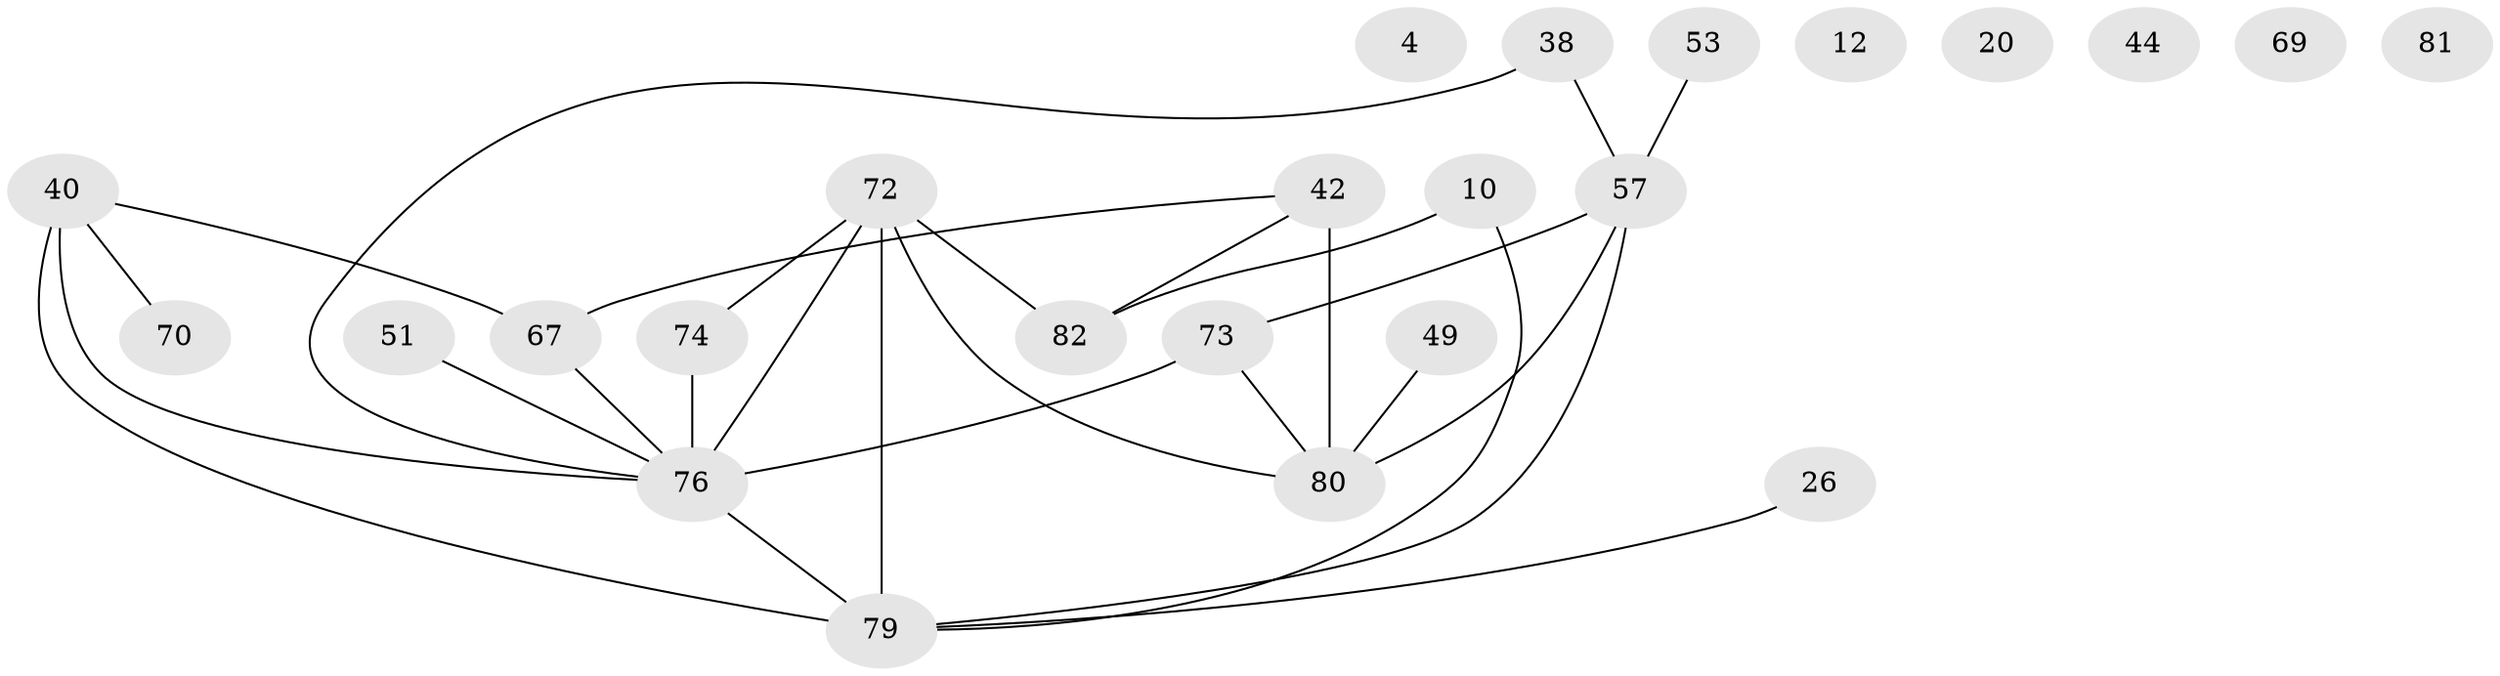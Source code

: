 // original degree distribution, {3: 0.2926829268292683, 0: 0.06097560975609756, 2: 0.25609756097560976, 6: 0.036585365853658534, 1: 0.14634146341463414, 4: 0.13414634146341464, 5: 0.06097560975609756, 7: 0.012195121951219513}
// Generated by graph-tools (version 1.1) at 2025/42/03/04/25 21:42:34]
// undirected, 24 vertices, 28 edges
graph export_dot {
graph [start="1"]
  node [color=gray90,style=filled];
  4;
  10;
  12;
  20;
  26;
  38 [super="+30"];
  40 [super="+39"];
  42 [super="+31"];
  44;
  49;
  51;
  53;
  57 [super="+18+47+55"];
  67 [super="+65+41"];
  69;
  70;
  72 [super="+62+63+64+8+59"];
  73 [super="+66"];
  74 [super="+36"];
  76 [super="+25+71"];
  79 [super="+29+77"];
  80 [super="+75+78+46"];
  81 [super="+23"];
  82 [super="+45+56"];
  10 -- 82;
  10 -- 79;
  26 -- 79;
  38 -- 57 [weight=2];
  38 -- 76;
  40 -- 76;
  40 -- 67;
  40 -- 70;
  40 -- 79 [weight=2];
  42 -- 80 [weight=4];
  42 -- 82;
  42 -- 67 [weight=2];
  49 -- 80;
  51 -- 76;
  53 -- 57;
  57 -- 79 [weight=3];
  57 -- 73 [weight=2];
  57 -- 80 [weight=4];
  67 -- 76 [weight=3];
  72 -- 82 [weight=2];
  72 -- 74;
  72 -- 79 [weight=3];
  72 -- 76 [weight=2];
  72 -- 80 [weight=2];
  73 -- 80;
  73 -- 76 [weight=2];
  74 -- 76 [weight=2];
  76 -- 79 [weight=3];
}

